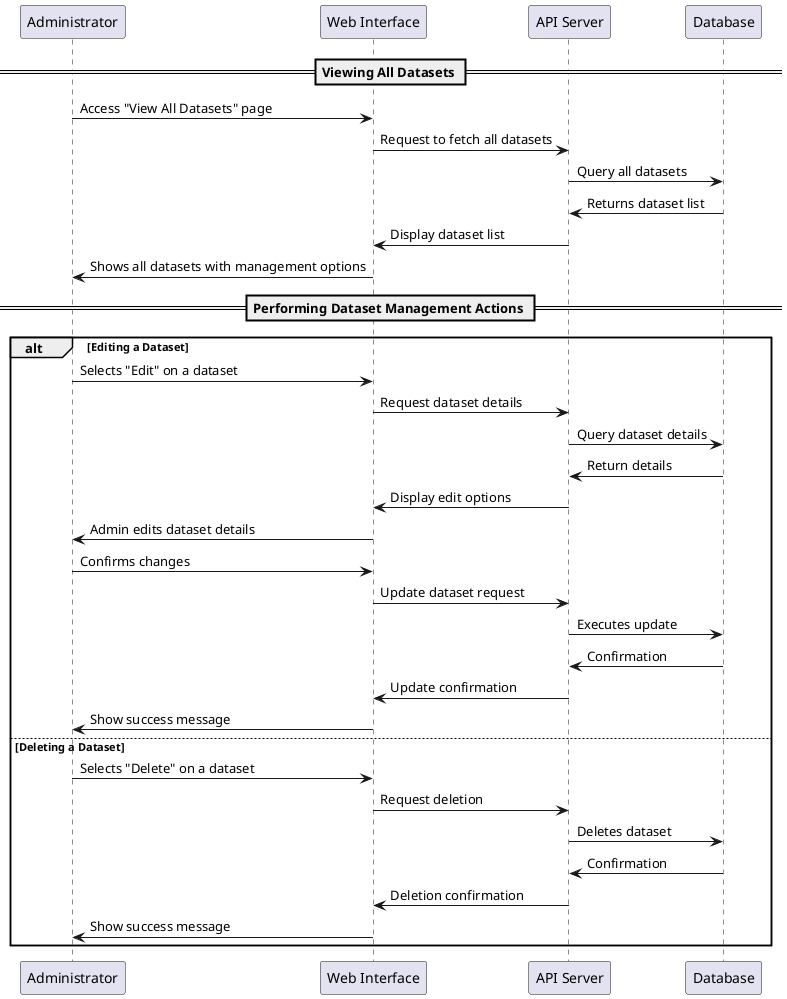 @startuml
participant Administrator as admin
participant "Web Interface" as web
participant "API Server" as api
participant "Database" as db

== Viewing All Datasets ==

admin -> web: Access "View All Datasets" page
web -> api: Request to fetch all datasets
api -> db: Query all datasets
db -> api: Returns dataset list
api -> web: Display dataset list
web -> admin: Shows all datasets with management options

== Performing Dataset Management Actions ==

alt Editing a Dataset
  admin -> web: Selects "Edit" on a dataset
  web -> api: Request dataset details
  api -> db: Query dataset details
  db -> api: Return details
  api -> web: Display edit options
  web -> admin: Admin edits dataset details
  admin -> web: Confirms changes
  web -> api: Update dataset request
  api -> db: Executes update
  db -> api: Confirmation
  api -> web: Update confirmation
  web -> admin: Show success message
else Deleting a Dataset
  admin -> web: Selects "Delete" on a dataset
  web -> api: Request deletion
  api -> db: Deletes dataset
  db -> api: Confirmation
  api -> web: Deletion confirmation
  web -> admin: Show success message
end

@enduml